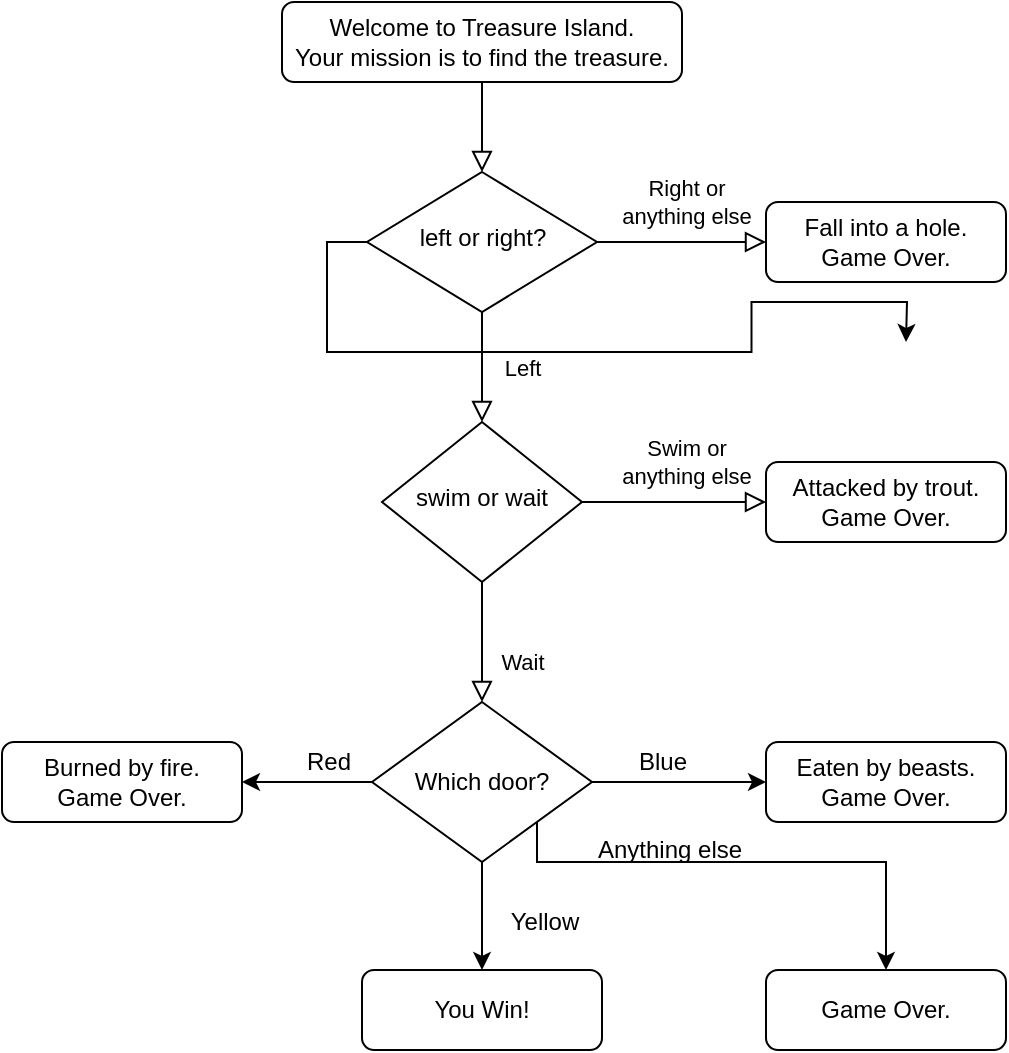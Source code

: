 <mxfile version="20.4.0" type="github"><diagram id="C5RBs43oDa-KdzZeNtuy" name="Page-1"><mxGraphModel dx="2015" dy="1164" grid="1" gridSize="10" guides="1" tooltips="1" connect="1" arrows="1" fold="1" page="1" pageScale="1" pageWidth="827" pageHeight="1169" math="0" shadow="0"><root><mxCell id="WIyWlLk6GJQsqaUBKTNV-0"/><mxCell id="WIyWlLk6GJQsqaUBKTNV-1" parent="WIyWlLk6GJQsqaUBKTNV-0"/><mxCell id="WIyWlLk6GJQsqaUBKTNV-2" value="" style="rounded=0;html=1;jettySize=auto;orthogonalLoop=1;fontSize=11;endArrow=block;endFill=0;endSize=8;strokeWidth=1;shadow=0;labelBackgroundColor=none;edgeStyle=orthogonalEdgeStyle;" parent="WIyWlLk6GJQsqaUBKTNV-1" source="WIyWlLk6GJQsqaUBKTNV-3" target="WIyWlLk6GJQsqaUBKTNV-6" edge="1"><mxGeometry relative="1" as="geometry"/></mxCell><mxCell id="WIyWlLk6GJQsqaUBKTNV-3" value="Welcome to Treasure Island. &lt;br&gt;Your mission is to find the treasure." style="rounded=1;whiteSpace=wrap;html=1;fontSize=12;glass=0;strokeWidth=1;shadow=0;" parent="WIyWlLk6GJQsqaUBKTNV-1" vertex="1"><mxGeometry x="258" y="80" width="200" height="40" as="geometry"/></mxCell><mxCell id="WIyWlLk6GJQsqaUBKTNV-4" value="Left" style="rounded=0;html=1;jettySize=auto;orthogonalLoop=1;fontSize=11;endArrow=block;endFill=0;endSize=8;strokeWidth=1;shadow=0;labelBackgroundColor=none;edgeStyle=orthogonalEdgeStyle;" parent="WIyWlLk6GJQsqaUBKTNV-1" source="WIyWlLk6GJQsqaUBKTNV-6" target="WIyWlLk6GJQsqaUBKTNV-10" edge="1"><mxGeometry y="20" relative="1" as="geometry"><mxPoint as="offset"/></mxGeometry></mxCell><mxCell id="WIyWlLk6GJQsqaUBKTNV-5" value="Right or &lt;br&gt;anything else" style="edgeStyle=orthogonalEdgeStyle;rounded=0;html=1;jettySize=auto;orthogonalLoop=1;fontSize=11;endArrow=block;endFill=0;endSize=8;strokeWidth=1;shadow=0;labelBackgroundColor=none;" parent="WIyWlLk6GJQsqaUBKTNV-1" source="WIyWlLk6GJQsqaUBKTNV-6" target="WIyWlLk6GJQsqaUBKTNV-7" edge="1"><mxGeometry x="0.053" y="20" relative="1" as="geometry"><mxPoint as="offset"/></mxGeometry></mxCell><mxCell id="ONTIFnyerybnKCv4BLmE-0" style="edgeStyle=orthogonalEdgeStyle;rounded=0;orthogonalLoop=1;jettySize=auto;html=1;exitX=0;exitY=0.5;exitDx=0;exitDy=0;" parent="WIyWlLk6GJQsqaUBKTNV-1" source="WIyWlLk6GJQsqaUBKTNV-6" edge="1"><mxGeometry relative="1" as="geometry"><mxPoint x="570" y="250" as="targetPoint"/></mxGeometry></mxCell><mxCell id="WIyWlLk6GJQsqaUBKTNV-6" value="left or right?" style="rhombus;whiteSpace=wrap;html=1;shadow=0;fontFamily=Helvetica;fontSize=12;align=center;strokeWidth=1;spacing=6;spacingTop=-4;" parent="WIyWlLk6GJQsqaUBKTNV-1" vertex="1"><mxGeometry x="300.5" y="165" width="115" height="70" as="geometry"/></mxCell><mxCell id="WIyWlLk6GJQsqaUBKTNV-7" value="Fall into a hole.&lt;br&gt;Game Over." style="rounded=1;whiteSpace=wrap;html=1;fontSize=12;glass=0;strokeWidth=1;shadow=0;" parent="WIyWlLk6GJQsqaUBKTNV-1" vertex="1"><mxGeometry x="500" y="180" width="120" height="40" as="geometry"/></mxCell><mxCell id="WIyWlLk6GJQsqaUBKTNV-8" value="Wait" style="rounded=0;html=1;jettySize=auto;orthogonalLoop=1;fontSize=11;endArrow=block;endFill=0;endSize=8;strokeWidth=1;shadow=0;labelBackgroundColor=none;edgeStyle=orthogonalEdgeStyle;" parent="WIyWlLk6GJQsqaUBKTNV-1" source="WIyWlLk6GJQsqaUBKTNV-10" edge="1"><mxGeometry x="0.333" y="20" relative="1" as="geometry"><mxPoint as="offset"/><mxPoint x="358" y="430" as="targetPoint"/></mxGeometry></mxCell><mxCell id="WIyWlLk6GJQsqaUBKTNV-9" value="Swim or &lt;br&gt;anything else" style="edgeStyle=orthogonalEdgeStyle;rounded=0;html=1;jettySize=auto;orthogonalLoop=1;fontSize=11;endArrow=block;endFill=0;endSize=8;strokeWidth=1;shadow=0;labelBackgroundColor=none;" parent="WIyWlLk6GJQsqaUBKTNV-1" source="WIyWlLk6GJQsqaUBKTNV-10" target="WIyWlLk6GJQsqaUBKTNV-12" edge="1"><mxGeometry x="0.13" y="20" relative="1" as="geometry"><mxPoint as="offset"/></mxGeometry></mxCell><mxCell id="WIyWlLk6GJQsqaUBKTNV-10" value="swim or wait" style="rhombus;whiteSpace=wrap;html=1;shadow=0;fontFamily=Helvetica;fontSize=12;align=center;strokeWidth=1;spacing=6;spacingTop=-4;" parent="WIyWlLk6GJQsqaUBKTNV-1" vertex="1"><mxGeometry x="308" y="290" width="100" height="80" as="geometry"/></mxCell><mxCell id="WIyWlLk6GJQsqaUBKTNV-12" value="Attacked by trout.&lt;br&gt;Game Over." style="rounded=1;whiteSpace=wrap;html=1;fontSize=12;glass=0;strokeWidth=1;shadow=0;" parent="WIyWlLk6GJQsqaUBKTNV-1" vertex="1"><mxGeometry x="500" y="310" width="120" height="40" as="geometry"/></mxCell><mxCell id="XIO7HPUaEEIi33UVeby8-8" style="edgeStyle=orthogonalEdgeStyle;rounded=0;orthogonalLoop=1;jettySize=auto;html=1;" parent="WIyWlLk6GJQsqaUBKTNV-1" source="XIO7HPUaEEIi33UVeby8-2" target="XIO7HPUaEEIi33UVeby8-5" edge="1"><mxGeometry relative="1" as="geometry"/></mxCell><mxCell id="XIO7HPUaEEIi33UVeby8-9" style="edgeStyle=orthogonalEdgeStyle;rounded=0;orthogonalLoop=1;jettySize=auto;html=1;" parent="WIyWlLk6GJQsqaUBKTNV-1" source="XIO7HPUaEEIi33UVeby8-2" target="XIO7HPUaEEIi33UVeby8-7" edge="1"><mxGeometry relative="1" as="geometry"/></mxCell><mxCell id="XIO7HPUaEEIi33UVeby8-11" style="edgeStyle=orthogonalEdgeStyle;rounded=0;orthogonalLoop=1;jettySize=auto;html=1;entryX=1;entryY=0.5;entryDx=0;entryDy=0;" parent="WIyWlLk6GJQsqaUBKTNV-1" source="XIO7HPUaEEIi33UVeby8-2" target="XIO7HPUaEEIi33UVeby8-6" edge="1"><mxGeometry relative="1" as="geometry"/></mxCell><mxCell id="Pod9ZpCUuWyWAEJu8RBV-5" style="edgeStyle=orthogonalEdgeStyle;rounded=0;orthogonalLoop=1;jettySize=auto;html=1;exitX=1;exitY=1;exitDx=0;exitDy=0;" parent="WIyWlLk6GJQsqaUBKTNV-1" source="XIO7HPUaEEIi33UVeby8-2" target="Pod9ZpCUuWyWAEJu8RBV-4" edge="1"><mxGeometry relative="1" as="geometry"><Array as="points"><mxPoint x="386" y="510"/><mxPoint x="560" y="510"/></Array></mxGeometry></mxCell><mxCell id="XIO7HPUaEEIi33UVeby8-2" value="Which door?" style="rhombus;whiteSpace=wrap;html=1;" parent="WIyWlLk6GJQsqaUBKTNV-1" vertex="1"><mxGeometry x="303" y="430" width="110" height="80" as="geometry"/></mxCell><mxCell id="XIO7HPUaEEIi33UVeby8-5" value="Eaten by beasts.&lt;br&gt;Game Over." style="rounded=1;whiteSpace=wrap;html=1;fontSize=12;glass=0;strokeWidth=1;shadow=0;" parent="WIyWlLk6GJQsqaUBKTNV-1" vertex="1"><mxGeometry x="500" y="450" width="120" height="40" as="geometry"/></mxCell><mxCell id="XIO7HPUaEEIi33UVeby8-6" value="Burned by fire.&lt;br&gt;Game Over." style="rounded=1;whiteSpace=wrap;html=1;fontSize=12;glass=0;strokeWidth=1;shadow=0;" parent="WIyWlLk6GJQsqaUBKTNV-1" vertex="1"><mxGeometry x="118" y="450" width="120" height="40" as="geometry"/></mxCell><mxCell id="XIO7HPUaEEIi33UVeby8-7" value="You Win!" style="rounded=1;whiteSpace=wrap;html=1;fontSize=12;glass=0;strokeWidth=1;shadow=0;" parent="WIyWlLk6GJQsqaUBKTNV-1" vertex="1"><mxGeometry x="298" y="564" width="120" height="40" as="geometry"/></mxCell><mxCell id="XIO7HPUaEEIi33UVeby8-12" value="Blue" style="text;html=1;align=center;verticalAlign=middle;resizable=0;points=[];autosize=1;" parent="WIyWlLk6GJQsqaUBKTNV-1" vertex="1"><mxGeometry x="428" y="450" width="40" height="20" as="geometry"/></mxCell><mxCell id="XIO7HPUaEEIi33UVeby8-14" value="Yellow" style="text;html=1;align=center;verticalAlign=middle;resizable=0;points=[];autosize=1;" parent="WIyWlLk6GJQsqaUBKTNV-1" vertex="1"><mxGeometry x="364" y="530" width="50" height="20" as="geometry"/></mxCell><mxCell id="XIO7HPUaEEIi33UVeby8-15" value="Red" style="text;html=1;align=center;verticalAlign=middle;resizable=0;points=[];autosize=1;" parent="WIyWlLk6GJQsqaUBKTNV-1" vertex="1"><mxGeometry x="260.5" y="450" width="40" height="20" as="geometry"/></mxCell><mxCell id="Pod9ZpCUuWyWAEJu8RBV-4" value="Game Over." style="rounded=1;whiteSpace=wrap;html=1;fontSize=12;glass=0;strokeWidth=1;shadow=0;" parent="WIyWlLk6GJQsqaUBKTNV-1" vertex="1"><mxGeometry x="500" y="564" width="120" height="40" as="geometry"/></mxCell><mxCell id="Pod9ZpCUuWyWAEJu8RBV-6" value="Anything else" style="text;html=1;" parent="WIyWlLk6GJQsqaUBKTNV-1" vertex="1"><mxGeometry x="414" y="490" width="50" height="30" as="geometry"/></mxCell></root></mxGraphModel></diagram></mxfile>